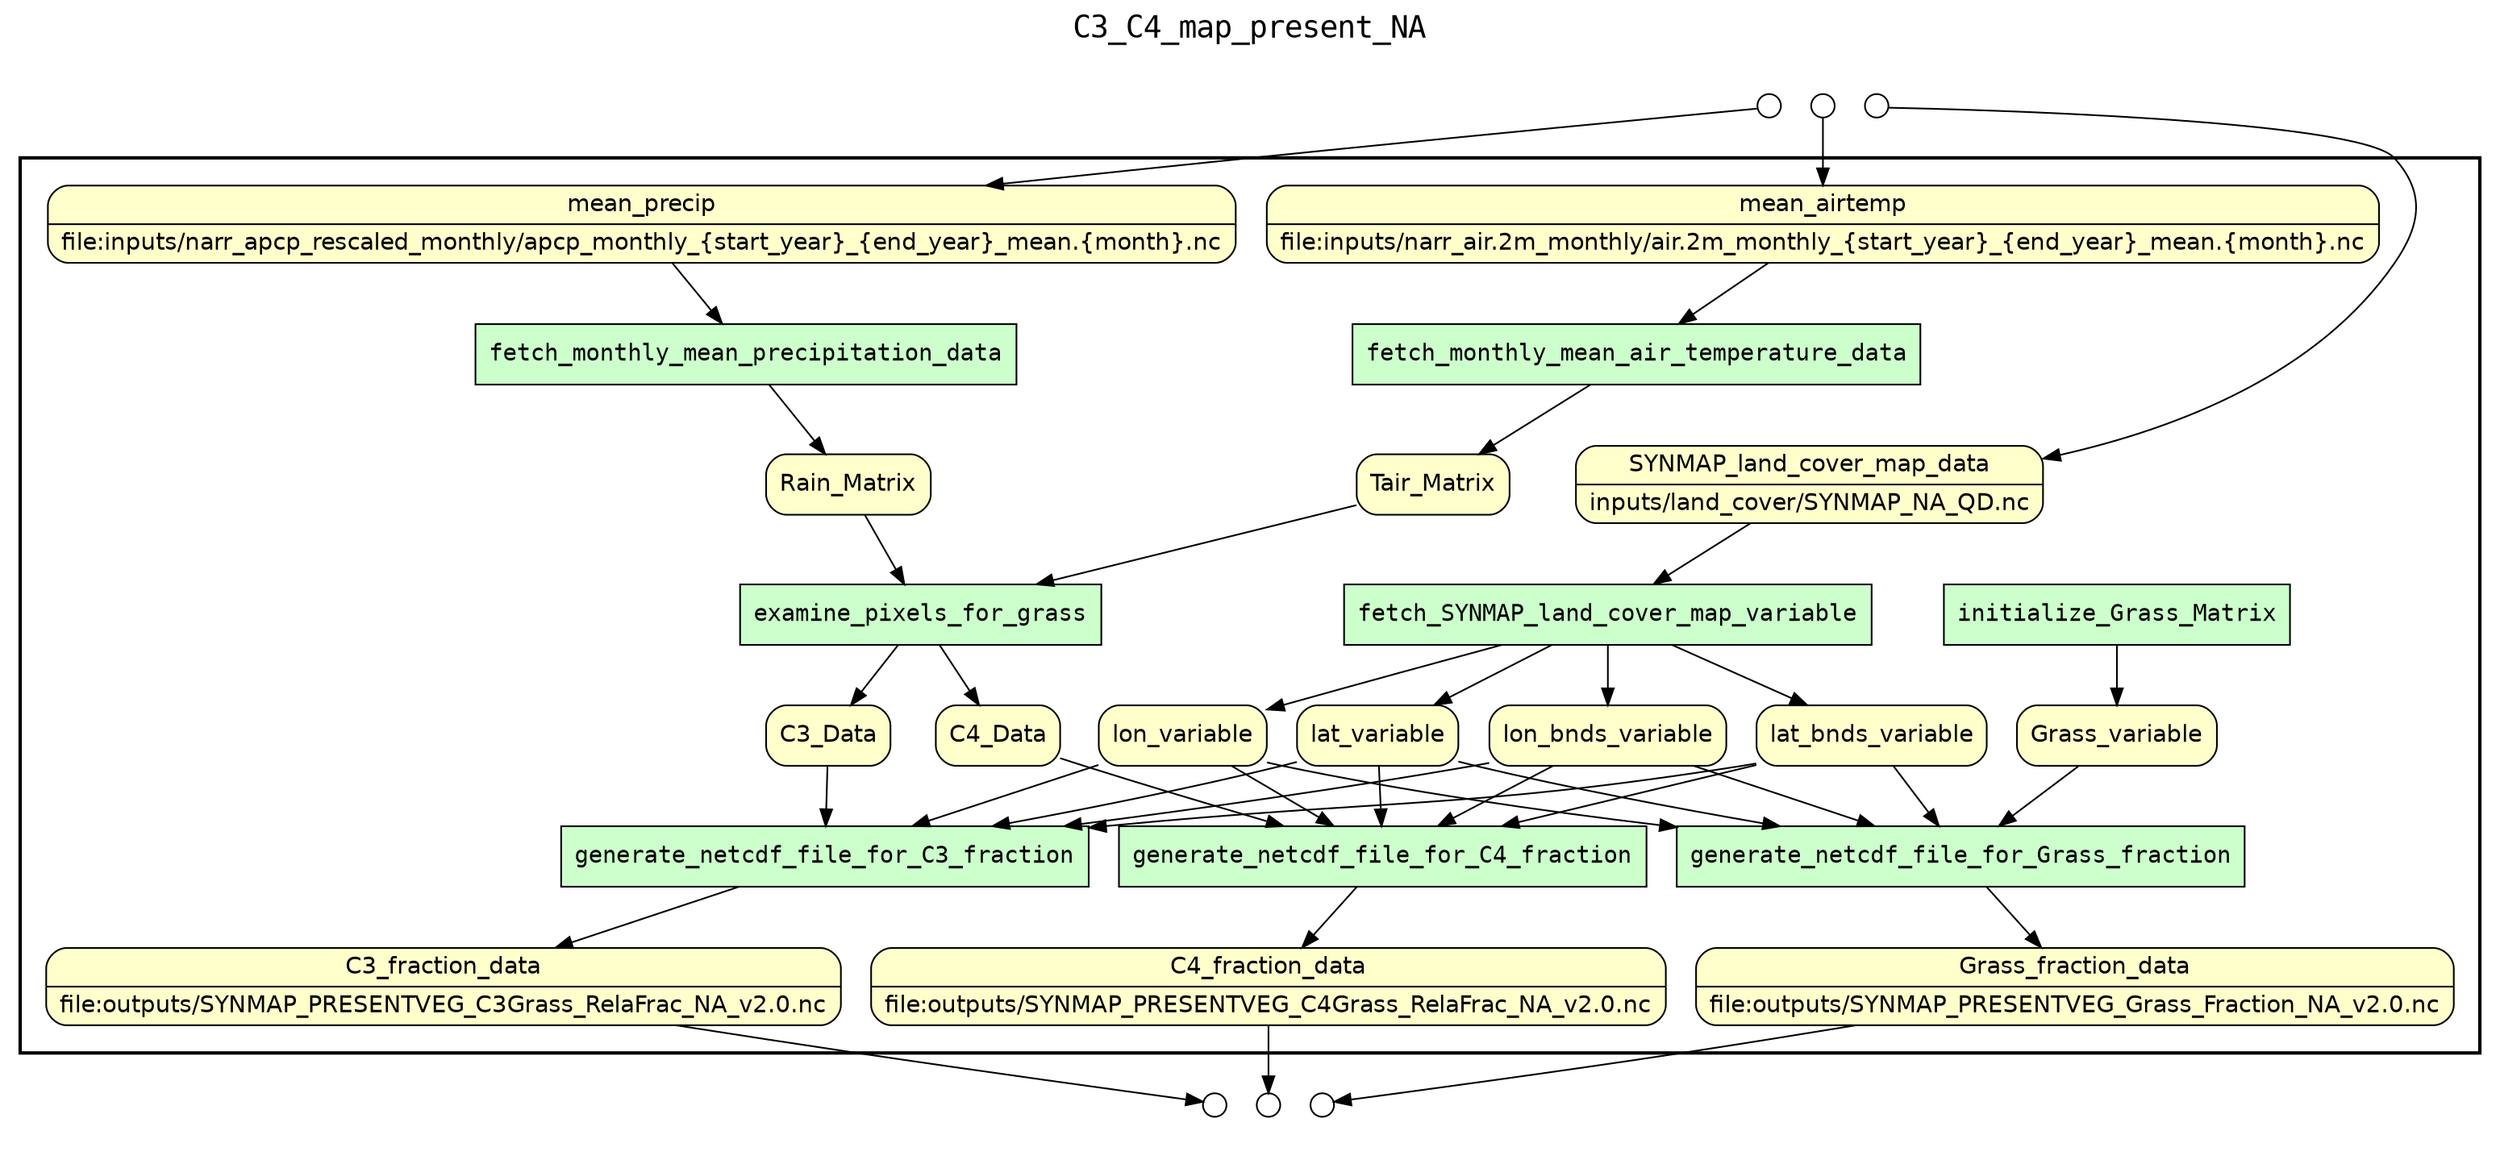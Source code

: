 digraph Workflow {
rankdir=TB
fontname=Courier; fontsize=18; labelloc=t
label=C3_C4_map_present_NA
subgraph cluster_workflow_box_outer { label=""; color=black; penwidth=2
subgraph cluster_workflow_box_inner { label=""; color=white
node[shape=box style=filled fillcolor="#CCFFCC" peripheries=1 fontname=Courier]
fetch_SYNMAP_land_cover_map_variable
fetch_monthly_mean_air_temperature_data
fetch_monthly_mean_precipitation_data
initialize_Grass_Matrix
examine_pixels_for_grass
generate_netcdf_file_for_C3_fraction
generate_netcdf_file_for_C4_fraction
generate_netcdf_file_for_Grass_fraction
node[shape=box style="rounded,filled" fillcolor="#FFFFCC" peripheries=1 fontname=Helvetica]
C3_fraction_data [shape=record rankdir=LR label="{<f0> C3_fraction_data |<f1> file\:outputs/SYNMAP_PRESENTVEG_C3Grass_RelaFrac_NA_v2.0.nc}"];
C4_fraction_data [shape=record rankdir=LR label="{<f0> C4_fraction_data |<f1> file\:outputs/SYNMAP_PRESENTVEG_C4Grass_RelaFrac_NA_v2.0.nc}"];
Grass_fraction_data [shape=record rankdir=LR label="{<f0> Grass_fraction_data |<f1> file\:outputs/SYNMAP_PRESENTVEG_Grass_Fraction_NA_v2.0.nc}"];
SYNMAP_land_cover_map_data [shape=record rankdir=LR label="{<f0> SYNMAP_land_cover_map_data |<f1> inputs/land_cover/SYNMAP_NA_QD.nc}"];
mean_airtemp [shape=record rankdir=LR label="{<f0> mean_airtemp |<f1> file\:inputs/narr_air.2m_monthly/air.2m_monthly_\{start_year\}_\{end_year\}_mean.\{month\}.nc}"];
mean_precip [shape=record rankdir=LR label="{<f0> mean_precip |<f1> file\:inputs/narr_apcp_rescaled_monthly/apcp_monthly_\{start_year\}_\{end_year\}_mean.\{month\}.nc}"];
Tair_Matrix
Rain_Matrix
lon_variable
lat_variable
lon_bnds_variable
lat_bnds_variable
C3_Data
C4_Data
Grass_variable
node[shape=box style="rounded,filled" fillcolor="#FCFCFC" peripheries=1 fontname=Helvetica]
fetch_SYNMAP_land_cover_map_variable -> lon_variable
fetch_SYNMAP_land_cover_map_variable -> lat_variable
fetch_SYNMAP_land_cover_map_variable -> lon_bnds_variable
fetch_SYNMAP_land_cover_map_variable -> lat_bnds_variable
SYNMAP_land_cover_map_data -> fetch_SYNMAP_land_cover_map_variable
fetch_monthly_mean_air_temperature_data -> Tair_Matrix
mean_airtemp -> fetch_monthly_mean_air_temperature_data
fetch_monthly_mean_precipitation_data -> Rain_Matrix
mean_precip -> fetch_monthly_mean_precipitation_data
initialize_Grass_Matrix -> Grass_variable
examine_pixels_for_grass -> C3_Data
examine_pixels_for_grass -> C4_Data
Tair_Matrix -> examine_pixels_for_grass
Rain_Matrix -> examine_pixels_for_grass
generate_netcdf_file_for_C3_fraction -> C3_fraction_data
lon_variable -> generate_netcdf_file_for_C3_fraction
lat_variable -> generate_netcdf_file_for_C3_fraction
lon_bnds_variable -> generate_netcdf_file_for_C3_fraction
lat_bnds_variable -> generate_netcdf_file_for_C3_fraction
C3_Data -> generate_netcdf_file_for_C3_fraction
generate_netcdf_file_for_C4_fraction -> C4_fraction_data
lon_variable -> generate_netcdf_file_for_C4_fraction
lat_variable -> generate_netcdf_file_for_C4_fraction
lon_bnds_variable -> generate_netcdf_file_for_C4_fraction
lat_bnds_variable -> generate_netcdf_file_for_C4_fraction
C4_Data -> generate_netcdf_file_for_C4_fraction
generate_netcdf_file_for_Grass_fraction -> Grass_fraction_data
lon_variable -> generate_netcdf_file_for_Grass_fraction
lat_variable -> generate_netcdf_file_for_Grass_fraction
lon_bnds_variable -> generate_netcdf_file_for_Grass_fraction
lat_bnds_variable -> generate_netcdf_file_for_Grass_fraction
Grass_variable -> generate_netcdf_file_for_Grass_fraction
}}
subgraph cluster_input_ports_group_outer { label=""; color=white
subgraph cluster_input_ports_group_inner { label=""; color=white
node[shape=circle style="rounded,filled" fillcolor="#FFFFFF" peripheries=1 fontname=Helvetica width=0.2]
SYNMAP_land_cover_map_data_input_port [label=""]
mean_airtemp_input_port [label=""]
mean_precip_input_port [label=""]
}}
subgraph cluster_output_ports_group_outer { label=""; color=white
subgraph cluster_output_ports_group_inner { label=""; color=white
node[shape=circle style="rounded,filled" fillcolor="#FFFFFF" peripheries=1 fontname=Helvetica width=0.2]
C3_fraction_data_output_port [label=""]
C4_fraction_data_output_port [label=""]
Grass_fraction_data_output_port [label=""]
}}
SYNMAP_land_cover_map_data_input_port -> SYNMAP_land_cover_map_data
mean_airtemp_input_port -> mean_airtemp
mean_precip_input_port -> mean_precip
C3_fraction_data -> C3_fraction_data_output_port
C4_fraction_data -> C4_fraction_data_output_port
Grass_fraction_data -> Grass_fraction_data_output_port
}
